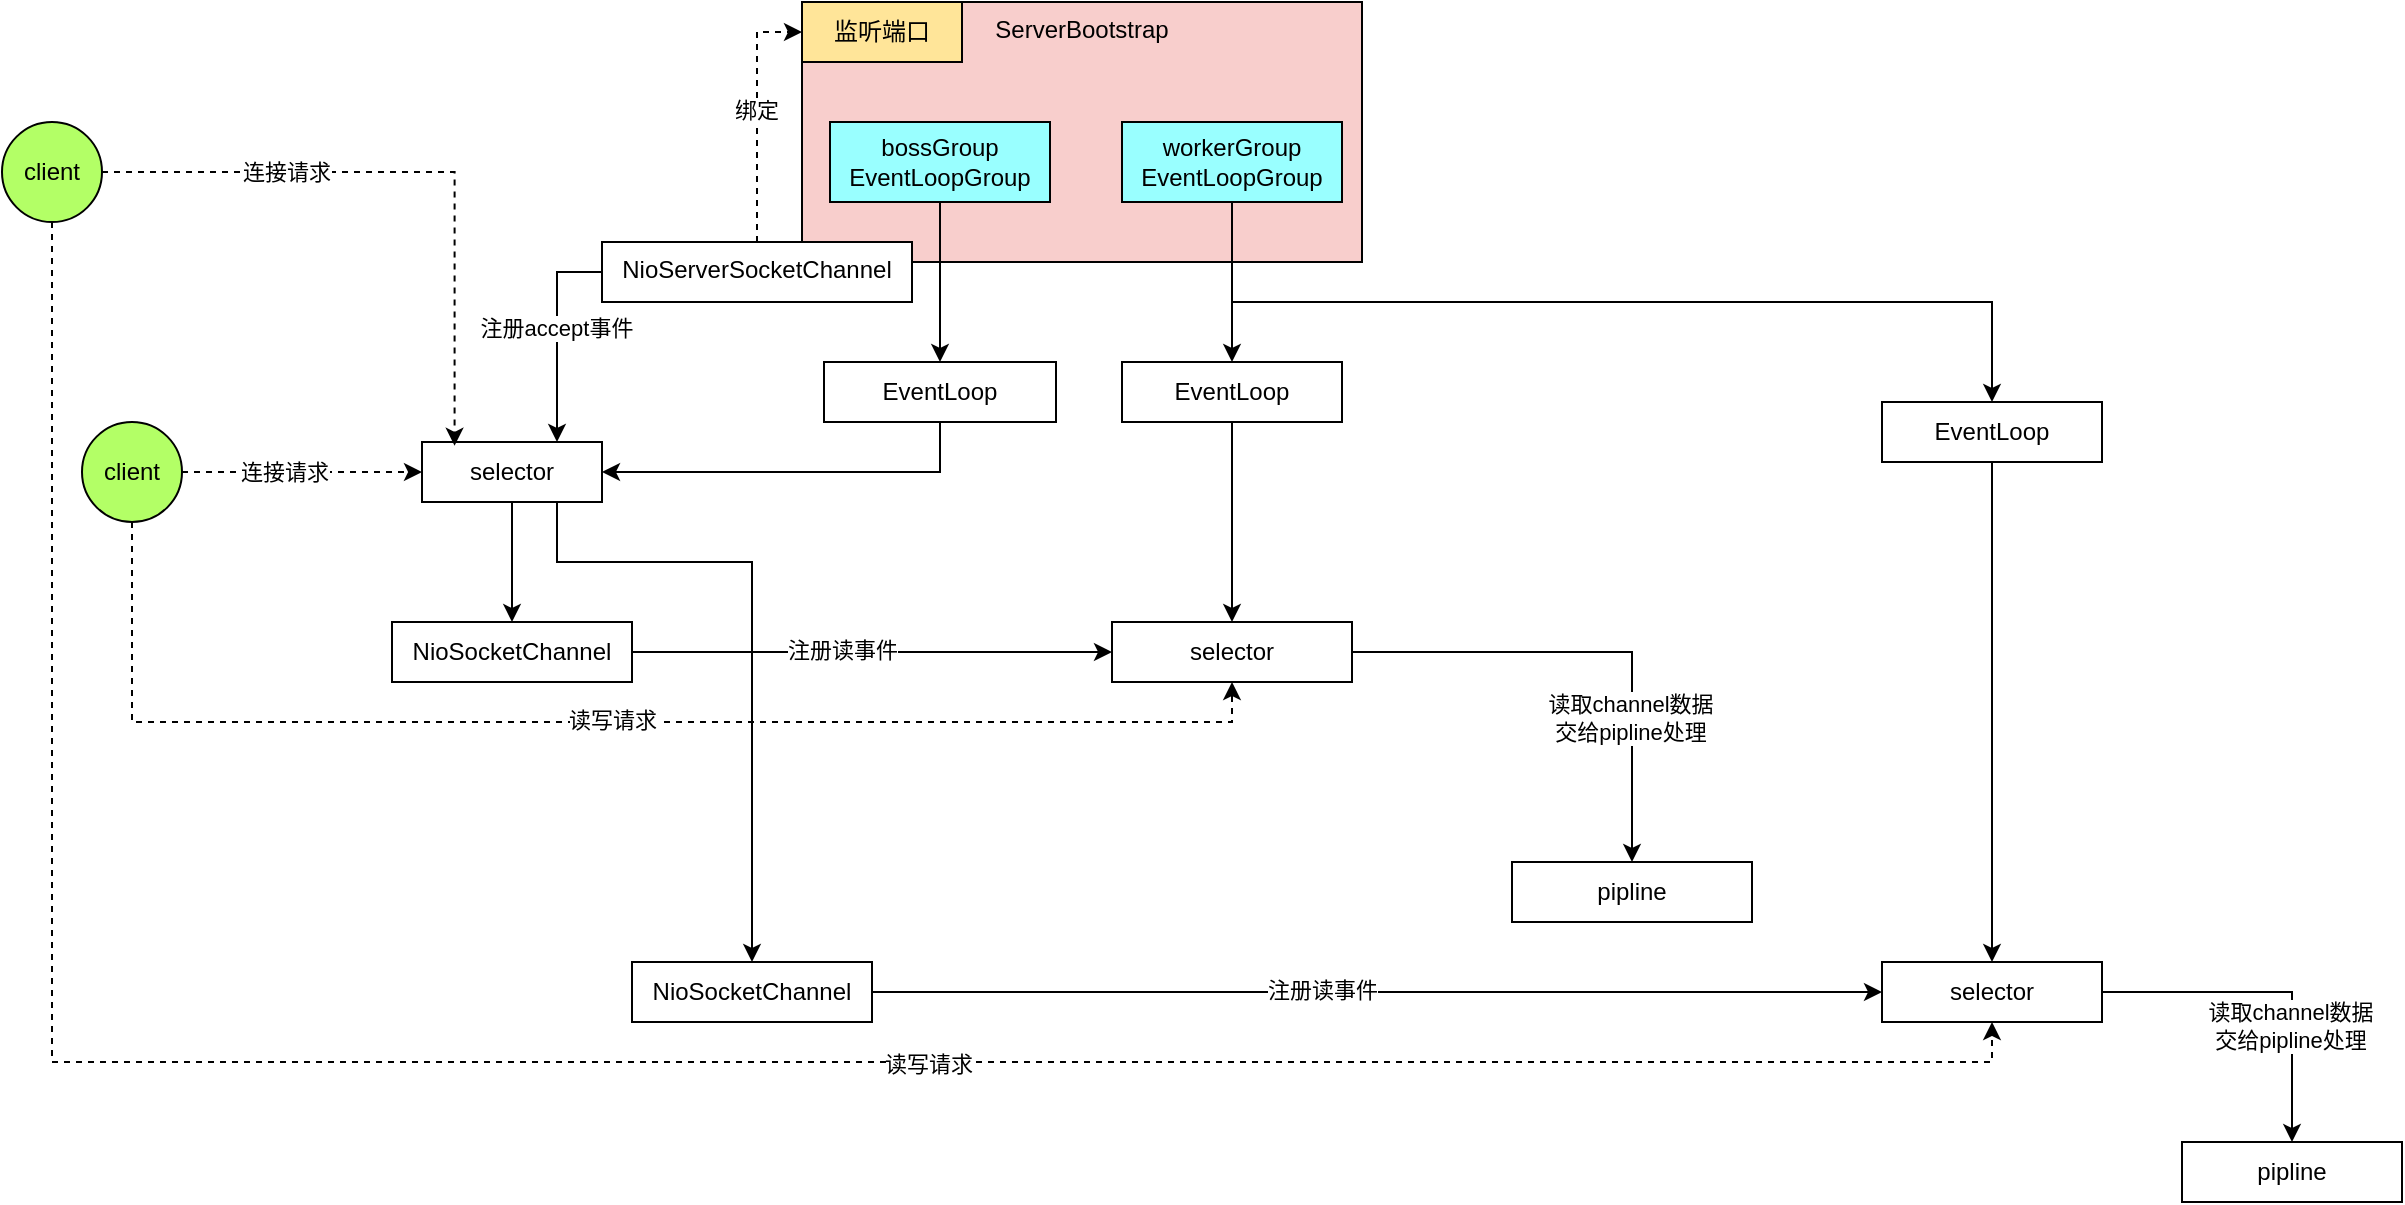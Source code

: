 <mxfile version="15.5.1" type="github" pages="2">
  <diagram id="tBd2eVAR9nbwGEP9nhFC" name="Netty线程模型图">
    <mxGraphModel dx="1267" dy="809" grid="1" gridSize="10" guides="1" tooltips="1" connect="1" arrows="1" fold="1" page="1" pageScale="1" pageWidth="827" pageHeight="1169" math="0" shadow="0">
      <root>
        <mxCell id="0" />
        <mxCell id="1" parent="0" />
        <mxCell id="A3cl_4o9g6FOTUse-dN4-3" style="edgeStyle=orthogonalEdgeStyle;rounded=0;orthogonalLoop=1;jettySize=auto;html=1;exitX=1;exitY=0.5;exitDx=0;exitDy=0;entryX=0;entryY=0.5;entryDx=0;entryDy=0;dashed=1;" edge="1" parent="1" source="A3cl_4o9g6FOTUse-dN4-1" target="A3cl_4o9g6FOTUse-dN4-2">
          <mxGeometry relative="1" as="geometry" />
        </mxCell>
        <mxCell id="A3cl_4o9g6FOTUse-dN4-4" value="连接请求" style="edgeLabel;html=1;align=center;verticalAlign=middle;resizable=0;points=[];" vertex="1" connectable="0" parent="A3cl_4o9g6FOTUse-dN4-3">
          <mxGeometry x="-0.159" relative="1" as="geometry">
            <mxPoint as="offset" />
          </mxGeometry>
        </mxCell>
        <mxCell id="A3cl_4o9g6FOTUse-dN4-28" style="edgeStyle=orthogonalEdgeStyle;rounded=0;orthogonalLoop=1;jettySize=auto;html=1;exitX=0.5;exitY=1;exitDx=0;exitDy=0;entryX=0.5;entryY=1;entryDx=0;entryDy=0;dashed=1;" edge="1" parent="1" source="A3cl_4o9g6FOTUse-dN4-1" target="A3cl_4o9g6FOTUse-dN4-21">
          <mxGeometry relative="1" as="geometry" />
        </mxCell>
        <mxCell id="A3cl_4o9g6FOTUse-dN4-29" value="读写请求" style="edgeLabel;html=1;align=center;verticalAlign=middle;resizable=0;points=[];" vertex="1" connectable="0" parent="A3cl_4o9g6FOTUse-dN4-28">
          <mxGeometry x="0.013" y="1" relative="1" as="geometry">
            <mxPoint as="offset" />
          </mxGeometry>
        </mxCell>
        <mxCell id="A3cl_4o9g6FOTUse-dN4-1" value="client" style="ellipse;whiteSpace=wrap;html=1;aspect=fixed;fillColor=#B3FF66;" vertex="1" parent="1">
          <mxGeometry x="100" y="290" width="50" height="50" as="geometry" />
        </mxCell>
        <mxCell id="A3cl_4o9g6FOTUse-dN4-20" value="" style="edgeStyle=orthogonalEdgeStyle;rounded=0;orthogonalLoop=1;jettySize=auto;html=1;" edge="1" parent="1" source="A3cl_4o9g6FOTUse-dN4-2" target="A3cl_4o9g6FOTUse-dN4-19">
          <mxGeometry relative="1" as="geometry" />
        </mxCell>
        <mxCell id="A3cl_4o9g6FOTUse-dN4-40" style="edgeStyle=orthogonalEdgeStyle;rounded=0;orthogonalLoop=1;jettySize=auto;html=1;exitX=0.75;exitY=1;exitDx=0;exitDy=0;entryX=0.5;entryY=0;entryDx=0;entryDy=0;" edge="1" parent="1" source="A3cl_4o9g6FOTUse-dN4-2" target="A3cl_4o9g6FOTUse-dN4-38">
          <mxGeometry relative="1" as="geometry">
            <Array as="points">
              <mxPoint x="338" y="360" />
              <mxPoint x="435" y="360" />
            </Array>
          </mxGeometry>
        </mxCell>
        <mxCell id="A3cl_4o9g6FOTUse-dN4-2" value="selector" style="rounded=0;whiteSpace=wrap;html=1;fillColor=#FFFFFF;" vertex="1" parent="1">
          <mxGeometry x="270" y="300" width="90" height="30" as="geometry" />
        </mxCell>
        <mxCell id="A3cl_4o9g6FOTUse-dN4-5" value="ServerBootstrap" style="rounded=0;whiteSpace=wrap;html=1;fillColor=#F8CECC;verticalAlign=top;" vertex="1" parent="1">
          <mxGeometry x="460" y="80" width="280" height="130" as="geometry" />
        </mxCell>
        <mxCell id="A3cl_4o9g6FOTUse-dN4-10" value="" style="edgeStyle=orthogonalEdgeStyle;rounded=0;orthogonalLoop=1;jettySize=auto;html=1;" edge="1" parent="1" source="A3cl_4o9g6FOTUse-dN4-6" target="A3cl_4o9g6FOTUse-dN4-9">
          <mxGeometry relative="1" as="geometry" />
        </mxCell>
        <mxCell id="A3cl_4o9g6FOTUse-dN4-6" value="bossGroup&lt;br&gt;EventLoopGroup" style="rounded=0;whiteSpace=wrap;html=1;fillColor=#99FFFF;" vertex="1" parent="1">
          <mxGeometry x="474" y="140" width="110" height="40" as="geometry" />
        </mxCell>
        <mxCell id="A3cl_4o9g6FOTUse-dN4-12" value="" style="edgeStyle=orthogonalEdgeStyle;rounded=0;orthogonalLoop=1;jettySize=auto;html=1;" edge="1" parent="1" source="A3cl_4o9g6FOTUse-dN4-7" target="A3cl_4o9g6FOTUse-dN4-11">
          <mxGeometry relative="1" as="geometry" />
        </mxCell>
        <mxCell id="A3cl_4o9g6FOTUse-dN4-33" style="edgeStyle=orthogonalEdgeStyle;rounded=0;orthogonalLoop=1;jettySize=auto;html=1;exitX=0.5;exitY=1;exitDx=0;exitDy=0;entryX=0.5;entryY=0;entryDx=0;entryDy=0;" edge="1" parent="1" source="A3cl_4o9g6FOTUse-dN4-7" target="A3cl_4o9g6FOTUse-dN4-34">
          <mxGeometry relative="1" as="geometry">
            <mxPoint x="970" y="280" as="targetPoint" />
          </mxGeometry>
        </mxCell>
        <mxCell id="A3cl_4o9g6FOTUse-dN4-7" value="workerGroup&lt;br&gt;EventLoopGroup" style="rounded=0;whiteSpace=wrap;html=1;fillColor=#99FFFF;" vertex="1" parent="1">
          <mxGeometry x="620" y="140" width="110" height="40" as="geometry" />
        </mxCell>
        <mxCell id="A3cl_4o9g6FOTUse-dN4-8" value="监听端口" style="rounded=0;whiteSpace=wrap;html=1;fillColor=#FFE599;" vertex="1" parent="1">
          <mxGeometry x="460" y="80" width="80" height="30" as="geometry" />
        </mxCell>
        <mxCell id="A3cl_4o9g6FOTUse-dN4-13" style="edgeStyle=orthogonalEdgeStyle;rounded=0;orthogonalLoop=1;jettySize=auto;html=1;exitX=0.5;exitY=1;exitDx=0;exitDy=0;entryX=1;entryY=0.5;entryDx=0;entryDy=0;" edge="1" parent="1" source="A3cl_4o9g6FOTUse-dN4-9" target="A3cl_4o9g6FOTUse-dN4-2">
          <mxGeometry relative="1" as="geometry" />
        </mxCell>
        <mxCell id="A3cl_4o9g6FOTUse-dN4-9" value="EventLoop" style="rounded=0;whiteSpace=wrap;html=1;fillColor=#FFFFFF;" vertex="1" parent="1">
          <mxGeometry x="471" y="260" width="116" height="30" as="geometry" />
        </mxCell>
        <mxCell id="A3cl_4o9g6FOTUse-dN4-24" style="edgeStyle=orthogonalEdgeStyle;rounded=0;orthogonalLoop=1;jettySize=auto;html=1;exitX=0.5;exitY=1;exitDx=0;exitDy=0;entryX=0.5;entryY=0;entryDx=0;entryDy=0;" edge="1" parent="1" source="A3cl_4o9g6FOTUse-dN4-11" target="A3cl_4o9g6FOTUse-dN4-21">
          <mxGeometry relative="1" as="geometry" />
        </mxCell>
        <mxCell id="A3cl_4o9g6FOTUse-dN4-11" value="EventLoop" style="rounded=0;whiteSpace=wrap;html=1;fillColor=#FFFFFF;" vertex="1" parent="1">
          <mxGeometry x="620" y="260" width="110" height="30" as="geometry" />
        </mxCell>
        <mxCell id="A3cl_4o9g6FOTUse-dN4-15" style="edgeStyle=orthogonalEdgeStyle;rounded=0;orthogonalLoop=1;jettySize=auto;html=1;exitX=0.5;exitY=0;exitDx=0;exitDy=0;entryX=0;entryY=0.5;entryDx=0;entryDy=0;dashed=1;" edge="1" parent="1" source="A3cl_4o9g6FOTUse-dN4-14" target="A3cl_4o9g6FOTUse-dN4-8">
          <mxGeometry relative="1" as="geometry" />
        </mxCell>
        <mxCell id="A3cl_4o9g6FOTUse-dN4-16" value="绑定" style="edgeLabel;html=1;align=center;verticalAlign=middle;resizable=0;points=[];" vertex="1" connectable="0" parent="A3cl_4o9g6FOTUse-dN4-15">
          <mxGeometry x="0.034" y="1" relative="1" as="geometry">
            <mxPoint as="offset" />
          </mxGeometry>
        </mxCell>
        <mxCell id="A3cl_4o9g6FOTUse-dN4-17" style="edgeStyle=orthogonalEdgeStyle;rounded=0;orthogonalLoop=1;jettySize=auto;html=1;exitX=0;exitY=0.5;exitDx=0;exitDy=0;entryX=0.75;entryY=0;entryDx=0;entryDy=0;" edge="1" parent="1" source="A3cl_4o9g6FOTUse-dN4-14" target="A3cl_4o9g6FOTUse-dN4-2">
          <mxGeometry relative="1" as="geometry" />
        </mxCell>
        <mxCell id="A3cl_4o9g6FOTUse-dN4-18" value="注册accept事件" style="edgeLabel;html=1;align=center;verticalAlign=middle;resizable=0;points=[];" vertex="1" connectable="0" parent="A3cl_4o9g6FOTUse-dN4-17">
          <mxGeometry x="-0.059" y="-1" relative="1" as="geometry">
            <mxPoint as="offset" />
          </mxGeometry>
        </mxCell>
        <mxCell id="A3cl_4o9g6FOTUse-dN4-14" value="NioServerSocketChannel" style="rounded=0;whiteSpace=wrap;html=1;fillColor=#FFFFFF;verticalAlign=top;" vertex="1" parent="1">
          <mxGeometry x="360" y="200" width="155" height="30" as="geometry" />
        </mxCell>
        <mxCell id="A3cl_4o9g6FOTUse-dN4-22" value="" style="edgeStyle=orthogonalEdgeStyle;rounded=0;orthogonalLoop=1;jettySize=auto;html=1;" edge="1" parent="1" source="A3cl_4o9g6FOTUse-dN4-19" target="A3cl_4o9g6FOTUse-dN4-21">
          <mxGeometry relative="1" as="geometry" />
        </mxCell>
        <mxCell id="A3cl_4o9g6FOTUse-dN4-23" value="注册读事件" style="edgeLabel;html=1;align=center;verticalAlign=middle;resizable=0;points=[];" vertex="1" connectable="0" parent="A3cl_4o9g6FOTUse-dN4-22">
          <mxGeometry x="-0.129" y="1" relative="1" as="geometry">
            <mxPoint as="offset" />
          </mxGeometry>
        </mxCell>
        <mxCell id="A3cl_4o9g6FOTUse-dN4-19" value="NioSocketChannel" style="rounded=0;whiteSpace=wrap;html=1;fillColor=#FFFFFF;" vertex="1" parent="1">
          <mxGeometry x="255" y="390" width="120" height="30" as="geometry" />
        </mxCell>
        <mxCell id="A3cl_4o9g6FOTUse-dN4-26" value="" style="edgeStyle=orthogonalEdgeStyle;rounded=0;orthogonalLoop=1;jettySize=auto;html=1;" edge="1" parent="1" source="A3cl_4o9g6FOTUse-dN4-21" target="A3cl_4o9g6FOTUse-dN4-25">
          <mxGeometry relative="1" as="geometry" />
        </mxCell>
        <mxCell id="A3cl_4o9g6FOTUse-dN4-27" value="读取channel数据&lt;br&gt;交给pipline处理" style="edgeLabel;html=1;align=center;verticalAlign=middle;resizable=0;points=[];" vertex="1" connectable="0" parent="A3cl_4o9g6FOTUse-dN4-26">
          <mxGeometry x="0.409" y="-1" relative="1" as="geometry">
            <mxPoint as="offset" />
          </mxGeometry>
        </mxCell>
        <mxCell id="A3cl_4o9g6FOTUse-dN4-21" value="selector" style="rounded=0;whiteSpace=wrap;html=1;fillColor=#FFFFFF;" vertex="1" parent="1">
          <mxGeometry x="615" y="390" width="120" height="30" as="geometry" />
        </mxCell>
        <mxCell id="A3cl_4o9g6FOTUse-dN4-25" value="pipline" style="rounded=0;whiteSpace=wrap;html=1;fillColor=#FFFFFF;" vertex="1" parent="1">
          <mxGeometry x="815" y="510" width="120" height="30" as="geometry" />
        </mxCell>
        <mxCell id="A3cl_4o9g6FOTUse-dN4-31" style="edgeStyle=orthogonalEdgeStyle;rounded=0;orthogonalLoop=1;jettySize=auto;html=1;exitX=1;exitY=0.5;exitDx=0;exitDy=0;entryX=0.181;entryY=0.064;entryDx=0;entryDy=0;entryPerimeter=0;dashed=1;" edge="1" parent="1" source="A3cl_4o9g6FOTUse-dN4-30" target="A3cl_4o9g6FOTUse-dN4-2">
          <mxGeometry relative="1" as="geometry" />
        </mxCell>
        <mxCell id="A3cl_4o9g6FOTUse-dN4-32" value="连接请求" style="edgeLabel;html=1;align=center;verticalAlign=middle;resizable=0;points=[];" vertex="1" connectable="0" parent="A3cl_4o9g6FOTUse-dN4-31">
          <mxGeometry x="-0.415" relative="1" as="geometry">
            <mxPoint as="offset" />
          </mxGeometry>
        </mxCell>
        <mxCell id="A3cl_4o9g6FOTUse-dN4-46" style="edgeStyle=orthogonalEdgeStyle;rounded=0;orthogonalLoop=1;jettySize=auto;html=1;exitX=0.5;exitY=1;exitDx=0;exitDy=0;entryX=0.5;entryY=1;entryDx=0;entryDy=0;dashed=1;" edge="1" parent="1" source="A3cl_4o9g6FOTUse-dN4-30" target="A3cl_4o9g6FOTUse-dN4-35">
          <mxGeometry relative="1" as="geometry" />
        </mxCell>
        <mxCell id="A3cl_4o9g6FOTUse-dN4-47" value="读写请求" style="edgeLabel;html=1;align=center;verticalAlign=middle;resizable=0;points=[];" vertex="1" connectable="0" parent="A3cl_4o9g6FOTUse-dN4-46">
          <mxGeometry x="0.217" y="-1" relative="1" as="geometry">
            <mxPoint as="offset" />
          </mxGeometry>
        </mxCell>
        <mxCell id="A3cl_4o9g6FOTUse-dN4-30" value="client" style="ellipse;whiteSpace=wrap;html=1;aspect=fixed;fillColor=#B3FF66;" vertex="1" parent="1">
          <mxGeometry x="60" y="140" width="50" height="50" as="geometry" />
        </mxCell>
        <mxCell id="A3cl_4o9g6FOTUse-dN4-36" value="" style="edgeStyle=orthogonalEdgeStyle;rounded=0;orthogonalLoop=1;jettySize=auto;html=1;" edge="1" parent="1" source="A3cl_4o9g6FOTUse-dN4-34" target="A3cl_4o9g6FOTUse-dN4-35">
          <mxGeometry relative="1" as="geometry" />
        </mxCell>
        <mxCell id="A3cl_4o9g6FOTUse-dN4-34" value="EventLoop" style="rounded=0;whiteSpace=wrap;html=1;fillColor=#FFFFFF;" vertex="1" parent="1">
          <mxGeometry x="1000" y="280" width="110" height="30" as="geometry" />
        </mxCell>
        <mxCell id="A3cl_4o9g6FOTUse-dN4-44" value="" style="edgeStyle=orthogonalEdgeStyle;rounded=0;orthogonalLoop=1;jettySize=auto;html=1;" edge="1" parent="1" source="A3cl_4o9g6FOTUse-dN4-35" target="A3cl_4o9g6FOTUse-dN4-43">
          <mxGeometry relative="1" as="geometry" />
        </mxCell>
        <mxCell id="A3cl_4o9g6FOTUse-dN4-45" value="读取channel数据&lt;br&gt;交给pipline处理" style="edgeLabel;html=1;align=center;verticalAlign=middle;resizable=0;points=[];" vertex="1" connectable="0" parent="A3cl_4o9g6FOTUse-dN4-44">
          <mxGeometry x="0.312" y="-1" relative="1" as="geometry">
            <mxPoint as="offset" />
          </mxGeometry>
        </mxCell>
        <mxCell id="A3cl_4o9g6FOTUse-dN4-35" value="selector" style="rounded=0;whiteSpace=wrap;html=1;fillColor=#FFFFFF;" vertex="1" parent="1">
          <mxGeometry x="1000" y="560" width="110" height="30" as="geometry" />
        </mxCell>
        <mxCell id="A3cl_4o9g6FOTUse-dN4-41" style="edgeStyle=orthogonalEdgeStyle;rounded=0;orthogonalLoop=1;jettySize=auto;html=1;exitX=1;exitY=0.5;exitDx=0;exitDy=0;entryX=0;entryY=0.5;entryDx=0;entryDy=0;" edge="1" parent="1" source="A3cl_4o9g6FOTUse-dN4-38" target="A3cl_4o9g6FOTUse-dN4-35">
          <mxGeometry relative="1" as="geometry" />
        </mxCell>
        <mxCell id="A3cl_4o9g6FOTUse-dN4-42" value="注册读事件" style="edgeLabel;html=1;align=center;verticalAlign=middle;resizable=0;points=[];" vertex="1" connectable="0" parent="A3cl_4o9g6FOTUse-dN4-41">
          <mxGeometry x="-0.111" y="1" relative="1" as="geometry">
            <mxPoint as="offset" />
          </mxGeometry>
        </mxCell>
        <mxCell id="A3cl_4o9g6FOTUse-dN4-38" value="NioSocketChannel" style="rounded=0;whiteSpace=wrap;html=1;fillColor=#FFFFFF;" vertex="1" parent="1">
          <mxGeometry x="375" y="560" width="120" height="30" as="geometry" />
        </mxCell>
        <mxCell id="A3cl_4o9g6FOTUse-dN4-43" value="pipline" style="rounded=0;whiteSpace=wrap;html=1;fillColor=#FFFFFF;" vertex="1" parent="1">
          <mxGeometry x="1150" y="650" width="110" height="30" as="geometry" />
        </mxCell>
      </root>
    </mxGraphModel>
  </diagram>
  <diagram id="fAExpZiIWca5xK1e2uDy" name="Netty线程模型源码剖析图">
    <mxGraphModel dx="739" dy="472" grid="1" gridSize="10" guides="1" tooltips="1" connect="1" arrows="1" fold="1" page="1" pageScale="1" pageWidth="827" pageHeight="1169" math="0" shadow="0">
      <root>
        <mxCell id="gJNaKa122AA_8m1eaT0V-0" />
        <mxCell id="gJNaKa122AA_8m1eaT0V-1" parent="gJNaKa122AA_8m1eaT0V-0" />
        <mxCell id="owyl8TmlxD83-4JjsxsZ-4" value="" style="group" vertex="1" connectable="0" parent="gJNaKa122AA_8m1eaT0V-1">
          <mxGeometry x="110" y="40" width="250" height="120" as="geometry" />
        </mxCell>
        <mxCell id="owyl8TmlxD83-4JjsxsZ-0" value="ServerBootstrap" style="rounded=0;whiteSpace=wrap;html=1;fillColor=#F8CECC;verticalAlign=top;" vertex="1" parent="owyl8TmlxD83-4JjsxsZ-4">
          <mxGeometry width="250" height="120" as="geometry" />
        </mxCell>
        <mxCell id="owyl8TmlxD83-4JjsxsZ-1" value="bossGroup" style="rounded=0;whiteSpace=wrap;html=1;fillColor=#B3FF66;verticalAlign=middle;" vertex="1" parent="owyl8TmlxD83-4JjsxsZ-4">
          <mxGeometry x="10" y="40" width="100" height="40" as="geometry" />
        </mxCell>
        <mxCell id="owyl8TmlxD83-4JjsxsZ-2" value="bossGroup" style="rounded=0;whiteSpace=wrap;html=1;fillColor=#B3FF66;verticalAlign=middle;" vertex="1" parent="owyl8TmlxD83-4JjsxsZ-4">
          <mxGeometry x="140" y="40" width="100" height="40" as="geometry" />
        </mxCell>
        <mxCell id="owyl8TmlxD83-4JjsxsZ-3" value="监听端口" style="rounded=0;whiteSpace=wrap;html=1;fillColor=#FFF4C3;verticalAlign=middle;" vertex="1" parent="owyl8TmlxD83-4JjsxsZ-4">
          <mxGeometry y="90" width="70" height="30" as="geometry" />
        </mxCell>
        <mxCell id="owyl8TmlxD83-4JjsxsZ-9" value="" style="edgeStyle=orthogonalEdgeStyle;rounded=0;orthogonalLoop=1;jettySize=auto;html=1;" edge="1" parent="gJNaKa122AA_8m1eaT0V-1" source="owyl8TmlxD83-4JjsxsZ-5" target="owyl8TmlxD83-4JjsxsZ-8">
          <mxGeometry relative="1" as="geometry" />
        </mxCell>
        <mxCell id="owyl8TmlxD83-4JjsxsZ-16" value="" style="edgeStyle=orthogonalEdgeStyle;rounded=0;orthogonalLoop=1;jettySize=auto;html=1;" edge="1" parent="gJNaKa122AA_8m1eaT0V-1" source="owyl8TmlxD83-4JjsxsZ-5" target="owyl8TmlxD83-4JjsxsZ-15">
          <mxGeometry relative="1" as="geometry" />
        </mxCell>
        <mxCell id="owyl8TmlxD83-4JjsxsZ-40" style="edgeStyle=orthogonalEdgeStyle;rounded=0;orthogonalLoop=1;jettySize=auto;html=1;exitX=1;exitY=0.5;exitDx=0;exitDy=0;entryX=0.5;entryY=0;entryDx=0;entryDy=0;" edge="1" parent="gJNaKa122AA_8m1eaT0V-1" source="owyl8TmlxD83-4JjsxsZ-5" target="owyl8TmlxD83-4JjsxsZ-39">
          <mxGeometry relative="1" as="geometry" />
        </mxCell>
        <mxCell id="owyl8TmlxD83-4JjsxsZ-67" style="edgeStyle=orthogonalEdgeStyle;rounded=0;orthogonalLoop=1;jettySize=auto;html=1;exitX=1;exitY=0.5;exitDx=0;exitDy=0;" edge="1" parent="gJNaKa122AA_8m1eaT0V-1" source="owyl8TmlxD83-4JjsxsZ-5" target="owyl8TmlxD83-4JjsxsZ-66">
          <mxGeometry relative="1" as="geometry" />
        </mxCell>
        <mxCell id="owyl8TmlxD83-4JjsxsZ-5" value="bind(9000)" style="rounded=0;whiteSpace=wrap;html=1;fillColor=#FFFFFF;verticalAlign=middle;" vertex="1" parent="gJNaKa122AA_8m1eaT0V-1">
          <mxGeometry x="177.5" y="210" width="115" height="30" as="geometry" />
        </mxCell>
        <mxCell id="owyl8TmlxD83-4JjsxsZ-6" value="" style="edgeStyle=orthogonalEdgeStyle;rounded=0;orthogonalLoop=1;jettySize=auto;html=1;" edge="1" parent="gJNaKa122AA_8m1eaT0V-1" source="owyl8TmlxD83-4JjsxsZ-0" target="owyl8TmlxD83-4JjsxsZ-5">
          <mxGeometry relative="1" as="geometry" />
        </mxCell>
        <mxCell id="owyl8TmlxD83-4JjsxsZ-7" value="绑定网络监听端口" style="edgeLabel;html=1;align=center;verticalAlign=middle;resizable=0;points=[];" vertex="1" connectable="0" parent="owyl8TmlxD83-4JjsxsZ-6">
          <mxGeometry x="-0.236" relative="1" as="geometry">
            <mxPoint as="offset" />
          </mxGeometry>
        </mxCell>
        <mxCell id="owyl8TmlxD83-4JjsxsZ-11" value="" style="edgeStyle=orthogonalEdgeStyle;rounded=0;orthogonalLoop=1;jettySize=auto;html=1;" edge="1" parent="gJNaKa122AA_8m1eaT0V-1" source="owyl8TmlxD83-4JjsxsZ-8" target="owyl8TmlxD83-4JjsxsZ-10">
          <mxGeometry relative="1" as="geometry" />
        </mxCell>
        <mxCell id="owyl8TmlxD83-4JjsxsZ-8" value="initAndRegister()" style="rounded=0;whiteSpace=wrap;html=1;fillColor=#FFFFFF;verticalAlign=middle;" vertex="1" parent="gJNaKa122AA_8m1eaT0V-1">
          <mxGeometry x="177.5" y="270" width="115" height="30" as="geometry" />
        </mxCell>
        <mxCell id="owyl8TmlxD83-4JjsxsZ-13" value="" style="edgeStyle=orthogonalEdgeStyle;rounded=0;orthogonalLoop=1;jettySize=auto;html=1;" edge="1" parent="gJNaKa122AA_8m1eaT0V-1" source="owyl8TmlxD83-4JjsxsZ-10" target="owyl8TmlxD83-4JjsxsZ-12">
          <mxGeometry relative="1" as="geometry" />
        </mxCell>
        <mxCell id="owyl8TmlxD83-4JjsxsZ-14" value="把ServerChannel绑定到网络端口" style="edgeLabel;html=1;align=center;verticalAlign=middle;resizable=0;points=[];" vertex="1" connectable="0" parent="owyl8TmlxD83-4JjsxsZ-13">
          <mxGeometry x="-0.28" relative="1" as="geometry">
            <mxPoint as="offset" />
          </mxGeometry>
        </mxCell>
        <mxCell id="owyl8TmlxD83-4JjsxsZ-10" value="doBind(regFuture,channel,&lt;br&gt;localAddress,promise)" style="rounded=0;whiteSpace=wrap;html=1;fillColor=#FFFFFF;verticalAlign=middle;" vertex="1" parent="gJNaKa122AA_8m1eaT0V-1">
          <mxGeometry x="148.75" y="330" width="172.5" height="40" as="geometry" />
        </mxCell>
        <mxCell id="owyl8TmlxD83-4JjsxsZ-12" value="channel.bind(localAddress,promise)" style="rounded=0;whiteSpace=wrap;html=1;fillColor=#FFFFFF;verticalAlign=middle;" vertex="1" parent="gJNaKa122AA_8m1eaT0V-1">
          <mxGeometry x="134.38" y="410" width="201.25" height="40" as="geometry" />
        </mxCell>
        <mxCell id="owyl8TmlxD83-4JjsxsZ-18" value="" style="edgeStyle=orthogonalEdgeStyle;rounded=0;orthogonalLoop=1;jettySize=auto;html=1;" edge="1" parent="gJNaKa122AA_8m1eaT0V-1" source="owyl8TmlxD83-4JjsxsZ-15" target="owyl8TmlxD83-4JjsxsZ-17">
          <mxGeometry relative="1" as="geometry" />
        </mxCell>
        <mxCell id="owyl8TmlxD83-4JjsxsZ-19" value="初始化NioServerSocketChannel&lt;br&gt;（对ServerSocketChannel的包装）" style="edgeLabel;html=1;align=center;verticalAlign=middle;resizable=0;points=[];" vertex="1" connectable="0" parent="owyl8TmlxD83-4JjsxsZ-18">
          <mxGeometry x="-0.185" relative="1" as="geometry">
            <mxPoint as="offset" />
          </mxGeometry>
        </mxCell>
        <mxCell id="owyl8TmlxD83-4JjsxsZ-15" value="channelFactory.newChannel()" style="rounded=0;whiteSpace=wrap;html=1;fillColor=#FFFFFF;verticalAlign=middle;" vertex="1" parent="gJNaKa122AA_8m1eaT0V-1">
          <mxGeometry x="430" y="250" width="170" height="30" as="geometry" />
        </mxCell>
        <mxCell id="owyl8TmlxD83-4JjsxsZ-21" value="" style="edgeStyle=orthogonalEdgeStyle;rounded=0;orthogonalLoop=1;jettySize=auto;html=1;" edge="1" parent="gJNaKa122AA_8m1eaT0V-1" source="owyl8TmlxD83-4JjsxsZ-17" target="owyl8TmlxD83-4JjsxsZ-20">
          <mxGeometry relative="1" as="geometry" />
        </mxCell>
        <mxCell id="owyl8TmlxD83-4JjsxsZ-22" value="初始化channel，并将感兴趣的&lt;br&gt;事件设置为OP_ACCEPT" style="edgeLabel;html=1;align=center;verticalAlign=middle;resizable=0;points=[];" vertex="1" connectable="0" parent="owyl8TmlxD83-4JjsxsZ-21">
          <mxGeometry x="-0.28" y="-1" relative="1" as="geometry">
            <mxPoint as="offset" />
          </mxGeometry>
        </mxCell>
        <mxCell id="owyl8TmlxD83-4JjsxsZ-17" value="NioServerSocketChannel()" style="rounded=0;whiteSpace=wrap;html=1;fillColor=#FFFFFF;verticalAlign=middle;" vertex="1" parent="gJNaKa122AA_8m1eaT0V-1">
          <mxGeometry x="430" y="340" width="170" height="30" as="geometry" />
        </mxCell>
        <mxCell id="owyl8TmlxD83-4JjsxsZ-24" value="" style="edgeStyle=orthogonalEdgeStyle;rounded=0;orthogonalLoop=1;jettySize=auto;html=1;" edge="1" parent="gJNaKa122AA_8m1eaT0V-1" source="owyl8TmlxD83-4JjsxsZ-20" target="owyl8TmlxD83-4JjsxsZ-23">
          <mxGeometry relative="1" as="geometry">
            <Array as="points">
              <mxPoint x="515" y="480" />
              <mxPoint x="414" y="480" />
            </Array>
          </mxGeometry>
        </mxCell>
        <mxCell id="owyl8TmlxD83-4JjsxsZ-25" style="edgeStyle=orthogonalEdgeStyle;rounded=0;orthogonalLoop=1;jettySize=auto;html=1;exitX=0.5;exitY=1;exitDx=0;exitDy=0;entryX=0.5;entryY=0;entryDx=0;entryDy=0;" edge="1" parent="gJNaKa122AA_8m1eaT0V-1" source="owyl8TmlxD83-4JjsxsZ-20" target="owyl8TmlxD83-4JjsxsZ-26">
          <mxGeometry relative="1" as="geometry">
            <mxPoint x="580" y="500" as="targetPoint" />
            <Array as="points">
              <mxPoint x="515" y="480" />
              <mxPoint x="595" y="480" />
            </Array>
          </mxGeometry>
        </mxCell>
        <mxCell id="owyl8TmlxD83-4JjsxsZ-27" value="配置channel非阻塞&lt;br&gt;(对照NIO代码)" style="edgeLabel;html=1;align=center;verticalAlign=middle;resizable=0;points=[];" vertex="1" connectable="0" parent="owyl8TmlxD83-4JjsxsZ-25">
          <mxGeometry x="0.591" relative="1" as="geometry">
            <mxPoint as="offset" />
          </mxGeometry>
        </mxCell>
        <mxCell id="owyl8TmlxD83-4JjsxsZ-20" value="super(null,channel,&lt;br&gt;SelectionKey.OP_ACCEPT)" style="rounded=0;whiteSpace=wrap;html=1;fillColor=#FFFFFF;verticalAlign=middle;" vertex="1" parent="gJNaKa122AA_8m1eaT0V-1">
          <mxGeometry x="430" y="430" width="170" height="30" as="geometry" />
        </mxCell>
        <mxCell id="owyl8TmlxD83-4JjsxsZ-29" value="" style="edgeStyle=orthogonalEdgeStyle;rounded=0;orthogonalLoop=1;jettySize=auto;html=1;" edge="1" parent="gJNaKa122AA_8m1eaT0V-1" source="owyl8TmlxD83-4JjsxsZ-23" target="owyl8TmlxD83-4JjsxsZ-28">
          <mxGeometry relative="1" as="geometry" />
        </mxCell>
        <mxCell id="owyl8TmlxD83-4JjsxsZ-30" value="初始化ServerChannel的pipeline" style="edgeLabel;html=1;align=center;verticalAlign=middle;resizable=0;points=[];" vertex="1" connectable="0" parent="owyl8TmlxD83-4JjsxsZ-29">
          <mxGeometry x="-0.172" relative="1" as="geometry">
            <mxPoint as="offset" />
          </mxGeometry>
        </mxCell>
        <mxCell id="owyl8TmlxD83-4JjsxsZ-23" value="super(parent)" style="rounded=0;whiteSpace=wrap;html=1;fillColor=#FFFFFF;verticalAlign=middle;" vertex="1" parent="gJNaKa122AA_8m1eaT0V-1">
          <mxGeometry x="369" y="530" width="90" height="30" as="geometry" />
        </mxCell>
        <mxCell id="owyl8TmlxD83-4JjsxsZ-26" value="ch.configureBlocking(false)" style="whiteSpace=wrap;html=1;fillColor=#FFFFFF;verticalAlign=middle;" vertex="1" parent="gJNaKa122AA_8m1eaT0V-1">
          <mxGeometry x="520" y="530" width="150" height="30" as="geometry" />
        </mxCell>
        <mxCell id="owyl8TmlxD83-4JjsxsZ-32" value="" style="edgeStyle=orthogonalEdgeStyle;rounded=0;orthogonalLoop=1;jettySize=auto;html=1;" edge="1" parent="gJNaKa122AA_8m1eaT0V-1" source="owyl8TmlxD83-4JjsxsZ-28" target="owyl8TmlxD83-4JjsxsZ-31">
          <mxGeometry relative="1" as="geometry" />
        </mxCell>
        <mxCell id="owyl8TmlxD83-4JjsxsZ-28" value="new ChannelPipeline()" style="rounded=0;whiteSpace=wrap;html=1;fillColor=#FFFFFF;verticalAlign=middle;" vertex="1" parent="gJNaKa122AA_8m1eaT0V-1">
          <mxGeometry x="343" y="600" width="141" height="30" as="geometry" />
        </mxCell>
        <mxCell id="owyl8TmlxD83-4JjsxsZ-38" value="" style="group" vertex="1" connectable="0" parent="gJNaKa122AA_8m1eaT0V-1">
          <mxGeometry x="289.12" y="660" width="248.75" height="90" as="geometry" />
        </mxCell>
        <mxCell id="owyl8TmlxD83-4JjsxsZ-31" value="pipeline" style="rounded=0;whiteSpace=wrap;html=1;fillColor=#FFFFFF;verticalAlign=top;" vertex="1" parent="owyl8TmlxD83-4JjsxsZ-38">
          <mxGeometry width="248.75" height="90" as="geometry" />
        </mxCell>
        <mxCell id="owyl8TmlxD83-4JjsxsZ-33" value="HeadContext" style="rounded=0;whiteSpace=wrap;html=1;fillColor=#FFFFFF;verticalAlign=top;" vertex="1" parent="owyl8TmlxD83-4JjsxsZ-38">
          <mxGeometry x="10.88" y="40" width="90" height="30" as="geometry" />
        </mxCell>
        <mxCell id="owyl8TmlxD83-4JjsxsZ-34" value="TailContext" style="rounded=0;whiteSpace=wrap;html=1;fillColor=#FFFFFF;verticalAlign=top;" vertex="1" parent="owyl8TmlxD83-4JjsxsZ-38">
          <mxGeometry x="150.88" y="40" width="90" height="30" as="geometry" />
        </mxCell>
        <mxCell id="owyl8TmlxD83-4JjsxsZ-37" value="" style="shape=flexArrow;endArrow=classic;startArrow=classic;html=1;rounded=0;width=6.667;endSize=4.45;startWidth=6.111;startSize=4.45;endWidth=6.111;" edge="1" parent="owyl8TmlxD83-4JjsxsZ-38">
          <mxGeometry width="100" height="100" relative="1" as="geometry">
            <mxPoint x="99.88" y="54.71" as="sourcePoint" />
            <mxPoint x="149.88" y="54.71" as="targetPoint" />
          </mxGeometry>
        </mxCell>
        <mxCell id="owyl8TmlxD83-4JjsxsZ-42" value="" style="edgeStyle=orthogonalEdgeStyle;rounded=0;orthogonalLoop=1;jettySize=auto;html=1;" edge="1" parent="gJNaKa122AA_8m1eaT0V-1" source="owyl8TmlxD83-4JjsxsZ-39" target="owyl8TmlxD83-4JjsxsZ-41">
          <mxGeometry relative="1" as="geometry" />
        </mxCell>
        <mxCell id="owyl8TmlxD83-4JjsxsZ-39" value="ServerBootstrap.init(channel)" style="rounded=0;whiteSpace=wrap;html=1;fillColor=#FFFFFF;verticalAlign=middle;" vertex="1" parent="gJNaKa122AA_8m1eaT0V-1">
          <mxGeometry x="930" y="250" width="163" height="35" as="geometry" />
        </mxCell>
        <mxCell id="owyl8TmlxD83-4JjsxsZ-44" value="" style="edgeStyle=orthogonalEdgeStyle;rounded=0;orthogonalLoop=1;jettySize=auto;html=1;" edge="1" parent="gJNaKa122AA_8m1eaT0V-1" source="owyl8TmlxD83-4JjsxsZ-41" target="owyl8TmlxD83-4JjsxsZ-43">
          <mxGeometry relative="1" as="geometry" />
        </mxCell>
        <mxCell id="owyl8TmlxD83-4JjsxsZ-41" value="channel.pipeline()" style="rounded=0;whiteSpace=wrap;html=1;fillColor=#FFFFFF;verticalAlign=middle;" vertex="1" parent="gJNaKa122AA_8m1eaT0V-1">
          <mxGeometry x="930" y="310" width="163" height="35" as="geometry" />
        </mxCell>
        <mxCell id="owyl8TmlxD83-4JjsxsZ-47" value="" style="edgeStyle=orthogonalEdgeStyle;rounded=0;orthogonalLoop=1;jettySize=auto;html=1;" edge="1" parent="gJNaKa122AA_8m1eaT0V-1" source="owyl8TmlxD83-4JjsxsZ-43" target="owyl8TmlxD83-4JjsxsZ-46">
          <mxGeometry relative="1" as="geometry" />
        </mxCell>
        <mxCell id="owyl8TmlxD83-4JjsxsZ-43" value="p.addLast(new ChannelInitializer&amp;lt;Channel&amp;gt;(){……})" style="rounded=0;whiteSpace=wrap;html=1;fillColor=#FFFFFF;verticalAlign=middle;" vertex="1" parent="gJNaKa122AA_8m1eaT0V-1">
          <mxGeometry x="930" y="375" width="163" height="50" as="geometry" />
        </mxCell>
        <mxCell id="owyl8TmlxD83-4JjsxsZ-54" value="" style="group" vertex="1" connectable="0" parent="gJNaKa122AA_8m1eaT0V-1">
          <mxGeometry x="824.75" y="460" width="373.5" height="72.5" as="geometry" />
        </mxCell>
        <mxCell id="owyl8TmlxD83-4JjsxsZ-46" value="pipeline" style="rounded=0;whiteSpace=wrap;html=1;fillColor=#FFFFFF;verticalAlign=top;" vertex="1" parent="owyl8TmlxD83-4JjsxsZ-54">
          <mxGeometry width="373.5" height="72.5" as="geometry" />
        </mxCell>
        <mxCell id="owyl8TmlxD83-4JjsxsZ-48" value="HeadContext" style="rounded=0;whiteSpace=wrap;html=1;fillColor=#FFFFFF;verticalAlign=top;" vertex="1" parent="owyl8TmlxD83-4JjsxsZ-54">
          <mxGeometry x="3.5" y="32.5" width="90" height="30" as="geometry" />
        </mxCell>
        <mxCell id="owyl8TmlxD83-4JjsxsZ-49" value="TailContext" style="rounded=0;whiteSpace=wrap;html=1;fillColor=#FFFFFF;verticalAlign=top;" vertex="1" parent="owyl8TmlxD83-4JjsxsZ-54">
          <mxGeometry x="273.5" y="32.5" width="90" height="30" as="geometry" />
        </mxCell>
        <mxCell id="owyl8TmlxD83-4JjsxsZ-50" value="" style="shape=flexArrow;endArrow=classic;startArrow=classic;html=1;rounded=0;width=6.667;endSize=4.45;startWidth=6.111;startSize=4.45;endWidth=6.111;" edge="1" parent="owyl8TmlxD83-4JjsxsZ-54">
          <mxGeometry width="100" height="100" relative="1" as="geometry">
            <mxPoint x="92.5" y="47.21" as="sourcePoint" />
            <mxPoint x="133.5" y="47.5" as="targetPoint" />
          </mxGeometry>
        </mxCell>
        <mxCell id="owyl8TmlxD83-4JjsxsZ-51" value="ChannelInitializer" style="rounded=0;whiteSpace=wrap;html=1;fillColor=#FFFFFF;verticalAlign=top;" vertex="1" parent="owyl8TmlxD83-4JjsxsZ-54">
          <mxGeometry x="133.5" y="32.5" width="100" height="30" as="geometry" />
        </mxCell>
        <mxCell id="owyl8TmlxD83-4JjsxsZ-53" value="" style="shape=flexArrow;endArrow=classic;startArrow=classic;html=1;rounded=0;width=6.667;endSize=4.45;startWidth=6.111;startSize=4.45;endWidth=6.111;" edge="1" parent="owyl8TmlxD83-4JjsxsZ-54">
          <mxGeometry width="100" height="100" relative="1" as="geometry">
            <mxPoint x="233.5" y="48.21" as="sourcePoint" />
            <mxPoint x="274.5" y="48.5" as="targetPoint" />
          </mxGeometry>
        </mxCell>
        <mxCell id="owyl8TmlxD83-4JjsxsZ-65" style="edgeStyle=orthogonalEdgeStyle;rounded=0;orthogonalLoop=1;jettySize=auto;html=1;exitX=0.5;exitY=1;exitDx=0;exitDy=0;" edge="1" parent="gJNaKa122AA_8m1eaT0V-1" source="owyl8TmlxD83-4JjsxsZ-55" target="owyl8TmlxD83-4JjsxsZ-59">
          <mxGeometry relative="1" as="geometry" />
        </mxCell>
        <mxCell id="owyl8TmlxD83-4JjsxsZ-55" value="initChannel(ctx)" style="whiteSpace=wrap;html=1;fillColor=#FFFFFF;verticalAlign=middle;" vertex="1" parent="gJNaKa122AA_8m1eaT0V-1">
          <mxGeometry x="958.25" y="585" width="100" height="30" as="geometry" />
        </mxCell>
        <mxCell id="owyl8TmlxD83-4JjsxsZ-56" style="edgeStyle=orthogonalEdgeStyle;rounded=0;orthogonalLoop=1;jettySize=auto;html=1;exitX=0.5;exitY=1;exitDx=0;exitDy=0;" edge="1" parent="gJNaKa122AA_8m1eaT0V-1" source="owyl8TmlxD83-4JjsxsZ-51" target="owyl8TmlxD83-4JjsxsZ-55">
          <mxGeometry relative="1" as="geometry" />
        </mxCell>
        <mxCell id="owyl8TmlxD83-4JjsxsZ-57" value="当channel注册时会调用" style="edgeLabel;html=1;align=center;verticalAlign=middle;resizable=0;points=[];" vertex="1" connectable="0" parent="owyl8TmlxD83-4JjsxsZ-56">
          <mxGeometry x="-0.211" relative="1" as="geometry">
            <mxPoint as="offset" />
          </mxGeometry>
        </mxCell>
        <mxCell id="owyl8TmlxD83-4JjsxsZ-58" value="" style="group" vertex="1" connectable="0" parent="gJNaKa122AA_8m1eaT0V-1">
          <mxGeometry x="821.5" y="640" width="373.5" height="72.5" as="geometry" />
        </mxCell>
        <mxCell id="owyl8TmlxD83-4JjsxsZ-59" value="serverSocketChannel pipeline" style="rounded=0;whiteSpace=wrap;html=1;fillColor=#FFFFFF;verticalAlign=top;" vertex="1" parent="owyl8TmlxD83-4JjsxsZ-58">
          <mxGeometry width="373.5" height="72.5" as="geometry" />
        </mxCell>
        <mxCell id="owyl8TmlxD83-4JjsxsZ-60" value="HeadContext" style="rounded=0;whiteSpace=wrap;html=1;fillColor=#FFFFFF;verticalAlign=top;" vertex="1" parent="owyl8TmlxD83-4JjsxsZ-58">
          <mxGeometry x="3.5" y="32.5" width="90" height="30" as="geometry" />
        </mxCell>
        <mxCell id="owyl8TmlxD83-4JjsxsZ-61" value="TailContext" style="rounded=0;whiteSpace=wrap;html=1;fillColor=#FFFFFF;verticalAlign=top;" vertex="1" parent="owyl8TmlxD83-4JjsxsZ-58">
          <mxGeometry x="273.5" y="32.5" width="90" height="30" as="geometry" />
        </mxCell>
        <mxCell id="owyl8TmlxD83-4JjsxsZ-62" value="" style="shape=flexArrow;endArrow=classic;startArrow=classic;html=1;rounded=0;width=6.667;endSize=4.45;startWidth=6.111;startSize=4.45;endWidth=6.111;" edge="1" parent="owyl8TmlxD83-4JjsxsZ-58">
          <mxGeometry width="100" height="100" relative="1" as="geometry">
            <mxPoint x="92.5" y="47.21" as="sourcePoint" />
            <mxPoint x="133.5" y="47.5" as="targetPoint" />
          </mxGeometry>
        </mxCell>
        <mxCell id="owyl8TmlxD83-4JjsxsZ-63" value="ServerBootstrap&lt;br&gt;Accept" style="rounded=0;whiteSpace=wrap;html=1;fillColor=#FFFFFF;verticalAlign=top;" vertex="1" parent="owyl8TmlxD83-4JjsxsZ-58">
          <mxGeometry x="133.5" y="32.5" width="100" height="30" as="geometry" />
        </mxCell>
        <mxCell id="owyl8TmlxD83-4JjsxsZ-64" value="" style="shape=flexArrow;endArrow=classic;startArrow=classic;html=1;rounded=0;width=6.667;endSize=4.45;startWidth=6.111;startSize=4.45;endWidth=6.111;" edge="1" parent="owyl8TmlxD83-4JjsxsZ-58">
          <mxGeometry width="100" height="100" relative="1" as="geometry">
            <mxPoint x="233.5" y="48.21" as="sourcePoint" />
            <mxPoint x="274.5" y="48.5" as="targetPoint" />
          </mxGeometry>
        </mxCell>
        <mxCell id="owyl8TmlxD83-4JjsxsZ-69" value="" style="edgeStyle=orthogonalEdgeStyle;rounded=0;orthogonalLoop=1;jettySize=auto;html=1;" edge="1" parent="gJNaKa122AA_8m1eaT0V-1" source="owyl8TmlxD83-4JjsxsZ-66" target="owyl8TmlxD83-4JjsxsZ-68">
          <mxGeometry relative="1" as="geometry" />
        </mxCell>
        <mxCell id="owyl8TmlxD83-4JjsxsZ-70" value="&lt;font color=&quot;#ff0000&quot;&gt;从bossGroup里拿一个线程来处理&lt;br&gt;channel的注册，将其注册到线程&lt;br&gt;自己的selector上&lt;/font&gt;" style="edgeLabel;html=1;align=center;verticalAlign=middle;resizable=0;points=[];" vertex="1" connectable="0" parent="owyl8TmlxD83-4JjsxsZ-69">
          <mxGeometry x="-0.271" relative="1" as="geometry">
            <mxPoint as="offset" />
          </mxGeometry>
        </mxCell>
        <mxCell id="owyl8TmlxD83-4JjsxsZ-66" value="config().group().register(channel)" style="whiteSpace=wrap;html=1;fillColor=#FFFFFF;verticalAlign=middle;" vertex="1" parent="gJNaKa122AA_8m1eaT0V-1">
          <mxGeometry x="1440" y="255" width="190" height="30" as="geometry" />
        </mxCell>
        <mxCell id="owyl8TmlxD83-4JjsxsZ-72" value="" style="edgeStyle=orthogonalEdgeStyle;rounded=0;orthogonalLoop=1;jettySize=auto;html=1;fontColor=#FF0000;" edge="1" parent="gJNaKa122AA_8m1eaT0V-1" source="owyl8TmlxD83-4JjsxsZ-68" target="owyl8TmlxD83-4JjsxsZ-71">
          <mxGeometry relative="1" as="geometry" />
        </mxCell>
        <mxCell id="owyl8TmlxD83-4JjsxsZ-68" value="next().register(channel)" style="whiteSpace=wrap;html=1;fillColor=#FFFFFF;verticalAlign=middle;" vertex="1" parent="gJNaKa122AA_8m1eaT0V-1">
          <mxGeometry x="1440" y="360" width="190" height="30" as="geometry" />
        </mxCell>
        <mxCell id="owyl8TmlxD83-4JjsxsZ-74" value="" style="edgeStyle=orthogonalEdgeStyle;rounded=0;orthogonalLoop=1;jettySize=auto;html=1;fontColor=#FF0000;" edge="1" parent="gJNaKa122AA_8m1eaT0V-1" source="owyl8TmlxD83-4JjsxsZ-71" target="owyl8TmlxD83-4JjsxsZ-73">
          <mxGeometry relative="1" as="geometry" />
        </mxCell>
        <mxCell id="owyl8TmlxD83-4JjsxsZ-75" value="&lt;font color=&quot;#000000&quot;&gt;把task线程放入TaskQueue异步执行&lt;/font&gt;" style="edgeLabel;html=1;align=center;verticalAlign=middle;resizable=0;points=[];fontColor=#FF0000;" vertex="1" connectable="0" parent="owyl8TmlxD83-4JjsxsZ-74">
          <mxGeometry x="-0.083" relative="1" as="geometry">
            <mxPoint as="offset" />
          </mxGeometry>
        </mxCell>
        <mxCell id="owyl8TmlxD83-4JjsxsZ-71" value="eventLoop.execute(new Runnable() {&lt;br&gt;&amp;nbsp; &amp;nbsp; @Override&lt;br&gt;&amp;nbsp; &amp;nbsp; public void run(){&lt;br&gt;&amp;nbsp; &amp;nbsp; &amp;nbsp; &amp;nbsp; register0(promise);&lt;br&gt;&amp;nbsp; &amp;nbsp; }&lt;br&gt;})" style="whiteSpace=wrap;html=1;fillColor=#FFFFFF;align=left;" vertex="1" parent="gJNaKa122AA_8m1eaT0V-1">
          <mxGeometry x="1423.75" y="430" width="222.5" height="90" as="geometry" />
        </mxCell>
        <mxCell id="owyl8TmlxD83-4JjsxsZ-77" value="" style="edgeStyle=orthogonalEdgeStyle;rounded=0;orthogonalLoop=1;jettySize=auto;html=1;fontColor=#000000;" edge="1" parent="gJNaKa122AA_8m1eaT0V-1" source="owyl8TmlxD83-4JjsxsZ-73" target="owyl8TmlxD83-4JjsxsZ-76">
          <mxGeometry relative="1" as="geometry" />
        </mxCell>
        <mxCell id="owyl8TmlxD83-4JjsxsZ-79" value="" style="edgeStyle=orthogonalEdgeStyle;rounded=0;orthogonalLoop=1;jettySize=auto;html=1;fontColor=#000000;" edge="1" parent="gJNaKa122AA_8m1eaT0V-1" source="owyl8TmlxD83-4JjsxsZ-73" target="owyl8TmlxD83-4JjsxsZ-78">
          <mxGeometry relative="1" as="geometry" />
        </mxCell>
        <mxCell id="owyl8TmlxD83-4JjsxsZ-73" value="addTask(task)" style="whiteSpace=wrap;html=1;fillColor=#FFFFFF;align=center;" vertex="1" parent="gJNaKa122AA_8m1eaT0V-1">
          <mxGeometry x="1483.44" y="560" width="103.12" height="20" as="geometry" />
        </mxCell>
        <mxCell id="owyl8TmlxD83-4JjsxsZ-76" value="taskQueue.offer(task)" style="whiteSpace=wrap;html=1;fillColor=#FFFFFF;align=center;" vertex="1" parent="gJNaKa122AA_8m1eaT0V-1">
          <mxGeometry x="1620" y="560" width="123.44" height="20" as="geometry" />
        </mxCell>
        <mxCell id="owyl8TmlxD83-4JjsxsZ-81" value="" style="edgeStyle=orthogonalEdgeStyle;rounded=0;orthogonalLoop=1;jettySize=auto;html=1;fontColor=#000000;" edge="1" parent="gJNaKa122AA_8m1eaT0V-1" source="owyl8TmlxD83-4JjsxsZ-78" target="owyl8TmlxD83-4JjsxsZ-80">
          <mxGeometry relative="1" as="geometry" />
        </mxCell>
        <mxCell id="owyl8TmlxD83-4JjsxsZ-78" value="startThread()" style="whiteSpace=wrap;html=1;fillColor=#FFFFFF;align=center;" vertex="1" parent="gJNaKa122AA_8m1eaT0V-1">
          <mxGeometry x="1483.44" y="600" width="103.12" height="20" as="geometry" />
        </mxCell>
        <mxCell id="owyl8TmlxD83-4JjsxsZ-83" value="" style="edgeStyle=orthogonalEdgeStyle;rounded=0;orthogonalLoop=1;jettySize=auto;html=1;fontColor=#000000;" edge="1" parent="gJNaKa122AA_8m1eaT0V-1" source="owyl8TmlxD83-4JjsxsZ-80" target="owyl8TmlxD83-4JjsxsZ-82">
          <mxGeometry relative="1" as="geometry" />
        </mxCell>
        <mxCell id="owyl8TmlxD83-4JjsxsZ-80" value="SingleThreadEvent&lt;br&gt;Executor.this.run()" style="whiteSpace=wrap;html=1;fillColor=#FFFFFF;align=center;" vertex="1" parent="gJNaKa122AA_8m1eaT0V-1">
          <mxGeometry x="1476.72" y="640" width="116.56" height="30" as="geometry" />
        </mxCell>
        <mxCell id="owyl8TmlxD83-4JjsxsZ-85" value="" style="edgeStyle=orthogonalEdgeStyle;rounded=0;orthogonalLoop=1;jettySize=auto;html=1;fontColor=#000000;" edge="1" parent="gJNaKa122AA_8m1eaT0V-1" source="owyl8TmlxD83-4JjsxsZ-82" target="owyl8TmlxD83-4JjsxsZ-84">
          <mxGeometry relative="1" as="geometry" />
        </mxCell>
        <mxCell id="owyl8TmlxD83-4JjsxsZ-86" value="死循环执行" style="edgeLabel;html=1;align=center;verticalAlign=middle;resizable=0;points=[];fontColor=#000000;" vertex="1" connectable="0" parent="owyl8TmlxD83-4JjsxsZ-85">
          <mxGeometry x="-0.237" relative="1" as="geometry">
            <mxPoint as="offset" />
          </mxGeometry>
        </mxCell>
        <mxCell id="owyl8TmlxD83-4JjsxsZ-82" value="NioEventLoop.run()" style="whiteSpace=wrap;html=1;fillColor=#F8CECC;align=center;" vertex="1" parent="gJNaKa122AA_8m1eaT0V-1">
          <mxGeometry x="1476.72" y="720" width="116.56" height="20" as="geometry" />
        </mxCell>
        <mxCell id="owyl8TmlxD83-4JjsxsZ-88" value="" style="edgeStyle=orthogonalEdgeStyle;rounded=0;orthogonalLoop=1;jettySize=auto;html=1;fontColor=#000000;" edge="1" parent="gJNaKa122AA_8m1eaT0V-1" source="owyl8TmlxD83-4JjsxsZ-84" target="owyl8TmlxD83-4JjsxsZ-87">
          <mxGeometry relative="1" as="geometry" />
        </mxCell>
        <mxCell id="owyl8TmlxD83-4JjsxsZ-89" value="死循环执行监听IO事件" style="edgeLabel;html=1;align=center;verticalAlign=middle;resizable=0;points=[];fontColor=#000000;" vertex="1" connectable="0" parent="owyl8TmlxD83-4JjsxsZ-88">
          <mxGeometry x="-0.105" relative="1" as="geometry">
            <mxPoint as="offset" />
          </mxGeometry>
        </mxCell>
        <mxCell id="owyl8TmlxD83-4JjsxsZ-84" value="select(wakenUp.&lt;br&gt;getAndSet(false))" style="whiteSpace=wrap;html=1;fillColor=#FFFFFF;align=center;" vertex="1" parent="gJNaKa122AA_8m1eaT0V-1">
          <mxGeometry x="1473.36" y="780" width="123.28" height="30" as="geometry" />
        </mxCell>
        <mxCell id="owyl8TmlxD83-4JjsxsZ-91" value="" style="edgeStyle=orthogonalEdgeStyle;rounded=0;orthogonalLoop=1;jettySize=auto;html=1;fontColor=#000000;" edge="1" parent="gJNaKa122AA_8m1eaT0V-1" source="owyl8TmlxD83-4JjsxsZ-87" target="owyl8TmlxD83-4JjsxsZ-90">
          <mxGeometry relative="1" as="geometry" />
        </mxCell>
        <mxCell id="owyl8TmlxD83-4JjsxsZ-92" value="当timeoutMillis超时或有事件&lt;br&gt;发生会break处理" style="edgeLabel;html=1;align=center;verticalAlign=middle;resizable=0;points=[];fontColor=#000000;" vertex="1" connectable="0" parent="owyl8TmlxD83-4JjsxsZ-91">
          <mxGeometry x="-0.182" relative="1" as="geometry">
            <mxPoint as="offset" />
          </mxGeometry>
        </mxCell>
        <mxCell id="owyl8TmlxD83-4JjsxsZ-87" value="selector.select(timeoutMillis)" style="whiteSpace=wrap;html=1;fillColor=#F8CECC;align=center;" vertex="1" parent="gJNaKa122AA_8m1eaT0V-1">
          <mxGeometry x="1456.68" y="850" width="156.64" height="30" as="geometry" />
        </mxCell>
        <mxCell id="owyl8TmlxD83-4JjsxsZ-94" value="" style="edgeStyle=orthogonalEdgeStyle;rounded=0;orthogonalLoop=1;jettySize=auto;html=1;fontColor=#000000;" edge="1" parent="gJNaKa122AA_8m1eaT0V-1" source="owyl8TmlxD83-4JjsxsZ-90" target="owyl8TmlxD83-4JjsxsZ-93">
          <mxGeometry relative="1" as="geometry" />
        </mxCell>
        <mxCell id="owyl8TmlxD83-4JjsxsZ-95" value="运行TaskQueue异步队列里的任务" style="edgeLabel;html=1;align=center;verticalAlign=middle;resizable=0;points=[];fontColor=#000000;" vertex="1" connectable="0" parent="owyl8TmlxD83-4JjsxsZ-94">
          <mxGeometry x="-0.093" relative="1" as="geometry">
            <mxPoint as="offset" />
          </mxGeometry>
        </mxCell>
        <mxCell id="owyl8TmlxD83-4JjsxsZ-99" value="" style="edgeStyle=orthogonalEdgeStyle;rounded=0;orthogonalLoop=1;jettySize=auto;html=1;fontColor=#000000;" edge="1" parent="gJNaKa122AA_8m1eaT0V-1" source="owyl8TmlxD83-4JjsxsZ-90" target="owyl8TmlxD83-4JjsxsZ-98">
          <mxGeometry relative="1" as="geometry" />
        </mxCell>
        <mxCell id="owyl8TmlxD83-4JjsxsZ-90" value="processSelectedKeys()" style="whiteSpace=wrap;html=1;fillColor=#FFFFFF;align=center;" vertex="1" parent="gJNaKa122AA_8m1eaT0V-1">
          <mxGeometry x="1468.34" y="930" width="133.32" height="30" as="geometry" />
        </mxCell>
        <mxCell id="owyl8TmlxD83-4JjsxsZ-96" style="edgeStyle=orthogonalEdgeStyle;rounded=0;orthogonalLoop=1;jettySize=auto;html=1;exitX=1;exitY=0.5;exitDx=0;exitDy=0;entryX=0.5;entryY=1;entryDx=0;entryDy=0;fontColor=#000000;" edge="1" parent="gJNaKa122AA_8m1eaT0V-1" source="owyl8TmlxD83-4JjsxsZ-93" target="owyl8TmlxD83-4JjsxsZ-76">
          <mxGeometry relative="1" as="geometry" />
        </mxCell>
        <mxCell id="owyl8TmlxD83-4JjsxsZ-97" value="task.run()" style="edgeLabel;html=1;align=center;verticalAlign=middle;resizable=0;points=[];fontColor=#000000;" vertex="1" connectable="0" parent="owyl8TmlxD83-4JjsxsZ-96">
          <mxGeometry x="0.207" relative="1" as="geometry">
            <mxPoint as="offset" />
          </mxGeometry>
        </mxCell>
        <mxCell id="owyl8TmlxD83-4JjsxsZ-93" value="runAllTask()" style="whiteSpace=wrap;html=1;fillColor=#FFFFFF;align=center;" vertex="1" parent="gJNaKa122AA_8m1eaT0V-1">
          <mxGeometry x="1489.17" y="1010" width="91.66" height="30" as="geometry" />
        </mxCell>
        <mxCell id="owyl8TmlxD83-4JjsxsZ-101" value="" style="edgeStyle=orthogonalEdgeStyle;rounded=0;orthogonalLoop=1;jettySize=auto;html=1;fontColor=#000000;" edge="1" parent="gJNaKa122AA_8m1eaT0V-1" source="owyl8TmlxD83-4JjsxsZ-98" target="owyl8TmlxD83-4JjsxsZ-100">
          <mxGeometry relative="1" as="geometry" />
        </mxCell>
        <mxCell id="owyl8TmlxD83-4JjsxsZ-102" value="for循环处理&lt;br&gt;selectedKeys&lt;br&gt;里的所有key" style="edgeLabel;html=1;align=center;verticalAlign=middle;resizable=0;points=[];fontColor=#000000;" vertex="1" connectable="0" parent="owyl8TmlxD83-4JjsxsZ-101">
          <mxGeometry x="0.132" y="-1" relative="1" as="geometry">
            <mxPoint x="13" y="1" as="offset" />
          </mxGeometry>
        </mxCell>
        <mxCell id="owyl8TmlxD83-4JjsxsZ-98" value="processSelectedKeysOptimized()" style="whiteSpace=wrap;html=1;fillColor=#FFFFFF;align=center;" vertex="1" parent="gJNaKa122AA_8m1eaT0V-1">
          <mxGeometry x="1210" y="930" width="193.32" height="30" as="geometry" />
        </mxCell>
        <mxCell id="owyl8TmlxD83-4JjsxsZ-104" value="" style="edgeStyle=orthogonalEdgeStyle;rounded=0;orthogonalLoop=1;jettySize=auto;html=1;fontColor=#000000;" edge="1" parent="gJNaKa122AA_8m1eaT0V-1" source="owyl8TmlxD83-4JjsxsZ-100" target="owyl8TmlxD83-4JjsxsZ-103">
          <mxGeometry relative="1" as="geometry" />
        </mxCell>
        <mxCell id="owyl8TmlxD83-4JjsxsZ-105" value="OP_READ | OP_ACCEPT" style="edgeLabel;html=1;align=center;verticalAlign=middle;resizable=0;points=[];fontColor=#000000;" vertex="1" connectable="0" parent="owyl8TmlxD83-4JjsxsZ-104">
          <mxGeometry x="-0.21" relative="1" as="geometry">
            <mxPoint as="offset" />
          </mxGeometry>
        </mxCell>
        <mxCell id="owyl8TmlxD83-4JjsxsZ-100" value="processSelectedKey(k,(AbstractNioChannel)a)" style="whiteSpace=wrap;html=1;fillColor=#FFFFFF;" vertex="1" parent="gJNaKa122AA_8m1eaT0V-1">
          <mxGeometry x="1010" y="980" width="140" height="40" as="geometry" />
        </mxCell>
        <mxCell id="owyl8TmlxD83-4JjsxsZ-107" value="" style="edgeStyle=orthogonalEdgeStyle;rounded=0;orthogonalLoop=1;jettySize=auto;html=1;fontColor=#000000;" edge="1" parent="gJNaKa122AA_8m1eaT0V-1" source="owyl8TmlxD83-4JjsxsZ-103" target="owyl8TmlxD83-4JjsxsZ-106">
          <mxGeometry relative="1" as="geometry" />
        </mxCell>
        <mxCell id="owyl8TmlxD83-4JjsxsZ-103" value="unsafe.read()&lt;br&gt;(NioMessageUnsafe)" style="whiteSpace=wrap;html=1;fillColor=#F8CECC;" vertex="1" parent="gJNaKa122AA_8m1eaT0V-1">
          <mxGeometry x="1020" y="1060" width="120" height="40" as="geometry" />
        </mxCell>
        <mxCell id="owyl8TmlxD83-4JjsxsZ-109" value="" style="edgeStyle=orthogonalEdgeStyle;rounded=0;orthogonalLoop=1;jettySize=auto;html=1;fontColor=#000000;" edge="1" parent="gJNaKa122AA_8m1eaT0V-1" source="owyl8TmlxD83-4JjsxsZ-106" target="owyl8TmlxD83-4JjsxsZ-108">
          <mxGeometry relative="1" as="geometry" />
        </mxCell>
        <mxCell id="owyl8TmlxD83-4JjsxsZ-110" value="获取SocketChannel&lt;br&gt;对照(NIO代码)" style="edgeLabel;html=1;align=center;verticalAlign=middle;resizable=0;points=[];fontColor=#000000;" vertex="1" connectable="0" parent="owyl8TmlxD83-4JjsxsZ-109">
          <mxGeometry x="-0.23" relative="1" as="geometry">
            <mxPoint x="14" as="offset" />
          </mxGeometry>
        </mxCell>
        <mxCell id="owyl8TmlxD83-4JjsxsZ-131" value="" style="edgeStyle=orthogonalEdgeStyle;rounded=0;orthogonalLoop=1;jettySize=auto;html=1;fontColor=#000000;" edge="1" parent="gJNaKa122AA_8m1eaT0V-1" source="owyl8TmlxD83-4JjsxsZ-106" target="owyl8TmlxD83-4JjsxsZ-130">
          <mxGeometry relative="1" as="geometry" />
        </mxCell>
        <mxCell id="owyl8TmlxD83-4JjsxsZ-132" value="readBuf里放的是OP_ACCEPT&lt;br&gt;事件连接过来的所有SocketChannel" style="edgeLabel;html=1;align=center;verticalAlign=middle;resizable=0;points=[];fontColor=#000000;" vertex="1" connectable="0" parent="owyl8TmlxD83-4JjsxsZ-131">
          <mxGeometry x="-0.17" relative="1" as="geometry">
            <mxPoint as="offset" />
          </mxGeometry>
        </mxCell>
        <mxCell id="owyl8TmlxD83-4JjsxsZ-106" value="doReadMessages(readBuf)" style="whiteSpace=wrap;html=1;fillColor=#FFFFFF;" vertex="1" parent="gJNaKa122AA_8m1eaT0V-1">
          <mxGeometry x="1160" y="1065" width="150" height="30" as="geometry" />
        </mxCell>
        <mxCell id="owyl8TmlxD83-4JjsxsZ-112" value="" style="edgeStyle=orthogonalEdgeStyle;rounded=0;orthogonalLoop=1;jettySize=auto;html=1;fontColor=#000000;" edge="1" parent="gJNaKa122AA_8m1eaT0V-1" source="owyl8TmlxD83-4JjsxsZ-108" target="owyl8TmlxD83-4JjsxsZ-111">
          <mxGeometry relative="1" as="geometry" />
        </mxCell>
        <mxCell id="owyl8TmlxD83-4JjsxsZ-113" value="将SocketChannel包装&lt;br&gt;为NioSocketChannel" style="edgeLabel;html=1;align=center;verticalAlign=middle;resizable=0;points=[];fontColor=#000000;" vertex="1" connectable="0" parent="owyl8TmlxD83-4JjsxsZ-112">
          <mxGeometry x="-0.096" relative="1" as="geometry">
            <mxPoint as="offset" />
          </mxGeometry>
        </mxCell>
        <mxCell id="owyl8TmlxD83-4JjsxsZ-108" value="SocketUtils.&lt;br&gt;accept(javaChannel())" style="whiteSpace=wrap;html=1;fillColor=#FFFFFF;" vertex="1" parent="gJNaKa122AA_8m1eaT0V-1">
          <mxGeometry x="1440.0" y="1065" width="126.68" height="30" as="geometry" />
        </mxCell>
        <mxCell id="owyl8TmlxD83-4JjsxsZ-115" value="" style="edgeStyle=orthogonalEdgeStyle;rounded=0;orthogonalLoop=1;jettySize=auto;html=1;fontColor=#000000;" edge="1" parent="gJNaKa122AA_8m1eaT0V-1" source="owyl8TmlxD83-4JjsxsZ-111" target="owyl8TmlxD83-4JjsxsZ-114">
          <mxGeometry relative="1" as="geometry" />
        </mxCell>
        <mxCell id="owyl8TmlxD83-4JjsxsZ-116" value="将channel感兴趣的事件设置为OP_READ" style="edgeLabel;html=1;align=center;verticalAlign=middle;resizable=0;points=[];fontColor=#000000;" vertex="1" connectable="0" parent="owyl8TmlxD83-4JjsxsZ-115">
          <mxGeometry x="-0.255" relative="1" as="geometry">
            <mxPoint as="offset" />
          </mxGeometry>
        </mxCell>
        <mxCell id="owyl8TmlxD83-4JjsxsZ-111" value="new NioSocketChannel(this,ch)" style="whiteSpace=wrap;html=1;fillColor=#FFFFFF;" vertex="1" parent="gJNaKa122AA_8m1eaT0V-1">
          <mxGeometry x="1720" y="1062.5" width="153.75" height="35" as="geometry" />
        </mxCell>
        <mxCell id="owyl8TmlxD83-4JjsxsZ-118" value="" style="edgeStyle=orthogonalEdgeStyle;rounded=0;orthogonalLoop=1;jettySize=auto;html=1;fontColor=#000000;" edge="1" parent="gJNaKa122AA_8m1eaT0V-1" source="owyl8TmlxD83-4JjsxsZ-114" target="owyl8TmlxD83-4JjsxsZ-117">
          <mxGeometry relative="1" as="geometry" />
        </mxCell>
        <mxCell id="owyl8TmlxD83-4JjsxsZ-120" style="edgeStyle=orthogonalEdgeStyle;rounded=0;orthogonalLoop=1;jettySize=auto;html=1;exitX=0.5;exitY=1;exitDx=0;exitDy=0;entryX=0.5;entryY=0;entryDx=0;entryDy=0;fontColor=#000000;" edge="1" parent="gJNaKa122AA_8m1eaT0V-1" source="owyl8TmlxD83-4JjsxsZ-114" target="owyl8TmlxD83-4JjsxsZ-119">
          <mxGeometry relative="1" as="geometry" />
        </mxCell>
        <mxCell id="owyl8TmlxD83-4JjsxsZ-114" value="super(parent,ch,&lt;br&gt;SelectionKey,OP_READ)" style="whiteSpace=wrap;html=1;fillColor=#FFFFFF;" vertex="1" parent="gJNaKa122AA_8m1eaT0V-1">
          <mxGeometry x="1726.87" y="1139" width="140" height="30" as="geometry" />
        </mxCell>
        <mxCell id="owyl8TmlxD83-4JjsxsZ-122" value="" style="edgeStyle=orthogonalEdgeStyle;rounded=0;orthogonalLoop=1;jettySize=auto;html=1;fontColor=#000000;" edge="1" parent="gJNaKa122AA_8m1eaT0V-1" source="owyl8TmlxD83-4JjsxsZ-117" target="owyl8TmlxD83-4JjsxsZ-121">
          <mxGeometry relative="1" as="geometry" />
        </mxCell>
        <mxCell id="owyl8TmlxD83-4JjsxsZ-123" value="初始化SocketChannel的pipeline" style="edgeLabel;html=1;align=center;verticalAlign=middle;resizable=0;points=[];fontColor=#000000;" vertex="1" connectable="0" parent="owyl8TmlxD83-4JjsxsZ-122">
          <mxGeometry x="-0.161" relative="1" as="geometry">
            <mxPoint as="offset" />
          </mxGeometry>
        </mxCell>
        <mxCell id="owyl8TmlxD83-4JjsxsZ-117" value="super(parent)" style="whiteSpace=wrap;html=1;fillColor=#FFFFFF;" vertex="1" parent="gJNaKa122AA_8m1eaT0V-1">
          <mxGeometry x="1646.25" y="1210" width="103.13" height="30" as="geometry" />
        </mxCell>
        <mxCell id="owyl8TmlxD83-4JjsxsZ-119" value="ch.configureBlocking(false)" style="whiteSpace=wrap;html=1;fontColor=#000000;fillColor=#FFFFFF;align=center;verticalAlign=middle;" vertex="1" parent="gJNaKa122AA_8m1eaT0V-1">
          <mxGeometry x="1840" y="1210" width="150" height="30" as="geometry" />
        </mxCell>
        <mxCell id="owyl8TmlxD83-4JjsxsZ-129" style="edgeStyle=orthogonalEdgeStyle;rounded=0;orthogonalLoop=1;jettySize=auto;html=1;exitX=0.5;exitY=1;exitDx=0;exitDy=0;entryX=0.5;entryY=0;entryDx=0;entryDy=0;fontColor=#000000;" edge="1" parent="gJNaKa122AA_8m1eaT0V-1" source="owyl8TmlxD83-4JjsxsZ-121" target="owyl8TmlxD83-4JjsxsZ-125">
          <mxGeometry relative="1" as="geometry" />
        </mxCell>
        <mxCell id="owyl8TmlxD83-4JjsxsZ-121" value="newChannelPipeline()" style="whiteSpace=wrap;html=1;fillColor=#FFFFFF;" vertex="1" parent="gJNaKa122AA_8m1eaT0V-1">
          <mxGeometry x="1635.94" y="1280" width="123.75" height="30" as="geometry" />
        </mxCell>
        <mxCell id="owyl8TmlxD83-4JjsxsZ-124" value="" style="group" vertex="1" connectable="0" parent="gJNaKa122AA_8m1eaT0V-1">
          <mxGeometry x="1573.44" y="1340" width="248.75" height="90" as="geometry" />
        </mxCell>
        <mxCell id="owyl8TmlxD83-4JjsxsZ-125" value="pipeline" style="rounded=0;whiteSpace=wrap;html=1;fillColor=#FFFFFF;verticalAlign=top;" vertex="1" parent="owyl8TmlxD83-4JjsxsZ-124">
          <mxGeometry width="248.75" height="90" as="geometry" />
        </mxCell>
        <mxCell id="owyl8TmlxD83-4JjsxsZ-126" value="HeadContext" style="rounded=0;whiteSpace=wrap;html=1;fillColor=#FFFFFF;verticalAlign=top;" vertex="1" parent="owyl8TmlxD83-4JjsxsZ-124">
          <mxGeometry x="10.88" y="40" width="90" height="30" as="geometry" />
        </mxCell>
        <mxCell id="owyl8TmlxD83-4JjsxsZ-127" value="TailContext" style="rounded=0;whiteSpace=wrap;html=1;fillColor=#FFFFFF;verticalAlign=top;" vertex="1" parent="owyl8TmlxD83-4JjsxsZ-124">
          <mxGeometry x="150.88" y="40" width="90" height="30" as="geometry" />
        </mxCell>
        <mxCell id="owyl8TmlxD83-4JjsxsZ-128" value="" style="shape=flexArrow;endArrow=classic;startArrow=classic;html=1;rounded=0;width=6.667;endSize=4.45;startWidth=6.111;startSize=4.45;endWidth=6.111;" edge="1" parent="owyl8TmlxD83-4JjsxsZ-124">
          <mxGeometry width="100" height="100" relative="1" as="geometry">
            <mxPoint x="99.88" y="54.71" as="sourcePoint" />
            <mxPoint x="149.88" y="54.71" as="targetPoint" />
          </mxGeometry>
        </mxCell>
        <mxCell id="owyl8TmlxD83-4JjsxsZ-134" value="" style="edgeStyle=orthogonalEdgeStyle;rounded=0;orthogonalLoop=1;jettySize=auto;html=1;fontColor=#000000;" edge="1" parent="gJNaKa122AA_8m1eaT0V-1" source="owyl8TmlxD83-4JjsxsZ-130" target="owyl8TmlxD83-4JjsxsZ-133">
          <mxGeometry relative="1" as="geometry" />
        </mxCell>
        <mxCell id="owyl8TmlxD83-4JjsxsZ-130" value="pipline.fireChannelRead&lt;br&gt;(readBuf.get(i))" style="whiteSpace=wrap;html=1;fillColor=#FFFFFF;" vertex="1" parent="gJNaKa122AA_8m1eaT0V-1">
          <mxGeometry x="1160" y="1160" width="150" height="30" as="geometry" />
        </mxCell>
        <mxCell id="owyl8TmlxD83-4JjsxsZ-136" value="" style="edgeStyle=orthogonalEdgeStyle;rounded=0;orthogonalLoop=1;jettySize=auto;html=1;fontColor=#000000;" edge="1" parent="gJNaKa122AA_8m1eaT0V-1" source="owyl8TmlxD83-4JjsxsZ-133" target="owyl8TmlxD83-4JjsxsZ-135">
          <mxGeometry relative="1" as="geometry" />
        </mxCell>
        <mxCell id="owyl8TmlxD83-4JjsxsZ-137" value="childHandler就是netty服务端初始化&lt;br&gt;代码，我们自己写的ChannelInitializer" style="edgeLabel;html=1;align=center;verticalAlign=middle;resizable=0;points=[];fontColor=#000000;" vertex="1" connectable="0" parent="owyl8TmlxD83-4JjsxsZ-136">
          <mxGeometry x="-0.164" y="-1" relative="1" as="geometry">
            <mxPoint as="offset" />
          </mxGeometry>
        </mxCell>
        <mxCell id="owyl8TmlxD83-4JjsxsZ-133" value="ServerBootstrapAcceptor&lt;br&gt;.channelRead()" style="whiteSpace=wrap;html=1;fillColor=#FFFFFF;" vertex="1" parent="gJNaKa122AA_8m1eaT0V-1">
          <mxGeometry x="1160" y="1220" width="150" height="30" as="geometry" />
        </mxCell>
        <mxCell id="owyl8TmlxD83-4JjsxsZ-139" value="" style="edgeStyle=orthogonalEdgeStyle;rounded=0;orthogonalLoop=1;jettySize=auto;html=1;fontColor=#000000;" edge="1" parent="gJNaKa122AA_8m1eaT0V-1" source="owyl8TmlxD83-4JjsxsZ-135" target="owyl8TmlxD83-4JjsxsZ-138">
          <mxGeometry relative="1" as="geometry" />
        </mxCell>
        <mxCell id="owyl8TmlxD83-4JjsxsZ-140" value="&lt;font color=&quot;#ff0000&quot;&gt;将连接过来的socketChannel注册&lt;br&gt;到workGroup里的一个线程selector上&lt;/font&gt;" style="edgeLabel;html=1;align=center;verticalAlign=middle;resizable=0;points=[];fontColor=#000000;" vertex="1" connectable="0" parent="owyl8TmlxD83-4JjsxsZ-139">
          <mxGeometry x="-0.107" relative="1" as="geometry">
            <mxPoint as="offset" />
          </mxGeometry>
        </mxCell>
        <mxCell id="owyl8TmlxD83-4JjsxsZ-135" value="child.pipeline()&lt;br&gt;.addLast(childHandler)" style="whiteSpace=wrap;html=1;fillColor=#FFFFFF;" vertex="1" parent="gJNaKa122AA_8m1eaT0V-1">
          <mxGeometry x="1160" y="1320" width="150" height="30" as="geometry" />
        </mxCell>
        <mxCell id="owyl8TmlxD83-4JjsxsZ-142" style="edgeStyle=orthogonalEdgeStyle;rounded=0;orthogonalLoop=1;jettySize=auto;html=1;exitX=0.5;exitY=1;exitDx=0;exitDy=0;entryX=1;entryY=0.5;entryDx=0;entryDy=0;fontColor=#000000;" edge="1" parent="gJNaKa122AA_8m1eaT0V-1" source="owyl8TmlxD83-4JjsxsZ-138" target="owyl8TmlxD83-4JjsxsZ-66">
          <mxGeometry relative="1" as="geometry">
            <Array as="points">
              <mxPoint x="1235" y="1460" />
              <mxPoint x="2040" y="1460" />
              <mxPoint x="2040" y="270" />
            </Array>
          </mxGeometry>
        </mxCell>
        <mxCell id="owyl8TmlxD83-4JjsxsZ-138" value="childGroup.register(child)" style="whiteSpace=wrap;html=1;fillColor=#FFFFFF;" vertex="1" parent="gJNaKa122AA_8m1eaT0V-1">
          <mxGeometry x="1160" y="1410" width="150" height="30" as="geometry" />
        </mxCell>
        <mxCell id="owyl8TmlxD83-4JjsxsZ-143" value="&lt;font color=&quot;#000000&quot;&gt;SocketChannel注册逻辑跟&lt;br&gt;ServerSocketChannel注册逻辑一样，&lt;br&gt;注册完会调用SocketChannel里的&lt;br&gt;ChannelInitializer把里面我们自己写的&lt;br&gt;Handler全部放入pipeline&lt;br&gt;&lt;/font&gt;" style="text;html=1;align=center;verticalAlign=middle;resizable=0;points=[];autosize=1;strokeColor=none;fillColor=none;fontColor=#FF0000;" vertex="1" parent="gJNaKa122AA_8m1eaT0V-1">
          <mxGeometry x="1130" y="1470" width="220" height="70" as="geometry" />
        </mxCell>
      </root>
    </mxGraphModel>
  </diagram>
</mxfile>
